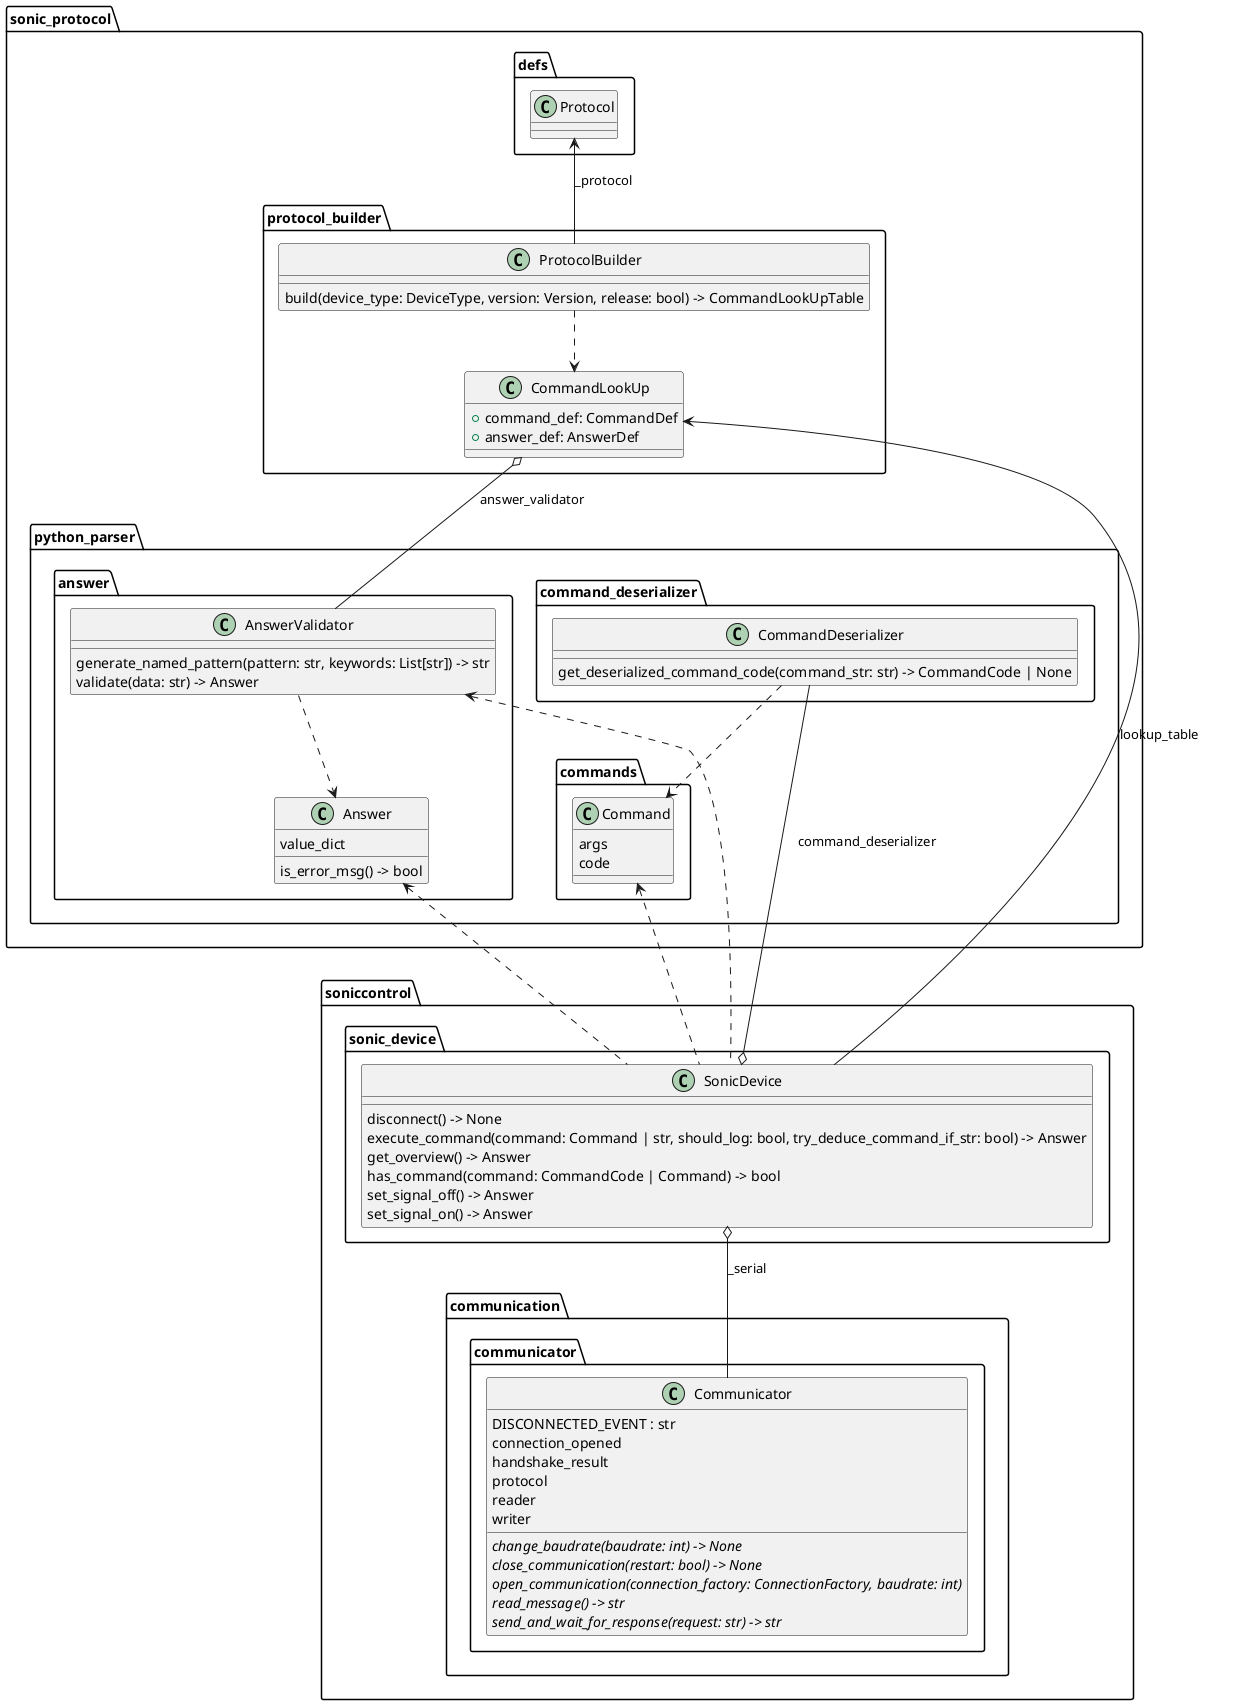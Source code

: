 @startuml class_correspondence

set separator . 
top to bottom direction

class "Answer" as sonic_protocol.python_parser.answer.Answer {
  value_dict
  is_error_msg() -> bool
}

class "AnswerValidator" as sonic_protocol.python_parser.answer.AnswerValidator {
  generate_named_pattern(pattern: str, keywords: List[str]) -> str
  validate(data: str) -> Answer
}


class "CommandDeserializer" as sonic_protocol.python_parser.command_deserializer.CommandDeserializer {
  get_deserialized_command_code(command_str: str) -> CommandCode | None
}

class "Command" as sonic_protocol.python_parser.commands.Command {
  args
  code
}

class "Protocol" as sonic_protocol.defs.Protocol {
}

class "ProtocolBuilder" as sonic_protocol.protocol_builder.ProtocolBuilder {
  build(device_type: DeviceType, version: Version, release: bool) -> CommandLookUpTable
}

class "CommandLookUp" as sonic_protocol.protocol_builder.CommandLookUp {
  + command_def: CommandDef
  + answer_def: AnswerDef
}

class "SonicDevice" as soniccontrol.sonic_device.SonicDevice {
  disconnect() -> None
  execute_command(command: Command | str, should_log: bool, try_deduce_command_if_str: bool) -> Answer
  get_overview() -> Answer
  has_command(command: CommandCode | Command) -> bool
  set_signal_off() -> Answer
  set_signal_on() -> Answer
}

class "Communicator" as soniccontrol.communication.communicator.Communicator {
  DISCONNECTED_EVENT : str
  connection_opened
  handshake_result
  protocol
  reader
  writer
  {abstract}change_baudrate(baudrate: int) -> None
  {abstract}close_communication(restart: bool) -> None
  {abstract}open_communication(connection_factory: ConnectionFactory, baudrate: int)
  {abstract}read_message() -> str
  {abstract}send_and_wait_for_response(request: str) -> str
}

sonic_protocol.protocol_builder.ProtocolBuilder -u-> sonic_protocol.defs.Protocol : _protocol
sonic_protocol.protocol_builder.ProtocolBuilder ..> sonic_protocol.protocol_builder.CommandLookUp
soniccontrol.sonic_device.SonicDevice o-d- soniccontrol.communication.communicator.Communicator : _serial
soniccontrol.sonic_device.SonicDevice o-u- sonic_protocol.python_parser.command_deserializer.CommandDeserializer : command_deserializer
soniccontrol.sonic_device.SonicDevice .u.> sonic_protocol.python_parser.answer.AnswerValidator
soniccontrol.sonic_device.SonicDevice -u-> sonic_protocol.protocol_builder.CommandLookUp : lookup_table
sonic_protocol.protocol_builder.CommandLookUp o-- sonic_protocol.python_parser.answer.AnswerValidator : answer_validator
sonic_protocol.python_parser.command_deserializer.CommandDeserializer ..> sonic_protocol.python_parser.commands.Command
sonic_protocol.python_parser.answer.AnswerValidator ..> sonic_protocol.python_parser.answer.Answer
soniccontrol.sonic_device.SonicDevice .u.> sonic_protocol.python_parser.answer.Answer
soniccontrol.sonic_device.SonicDevice .u.> sonic_protocol.python_parser.commands.Command

@enduml
